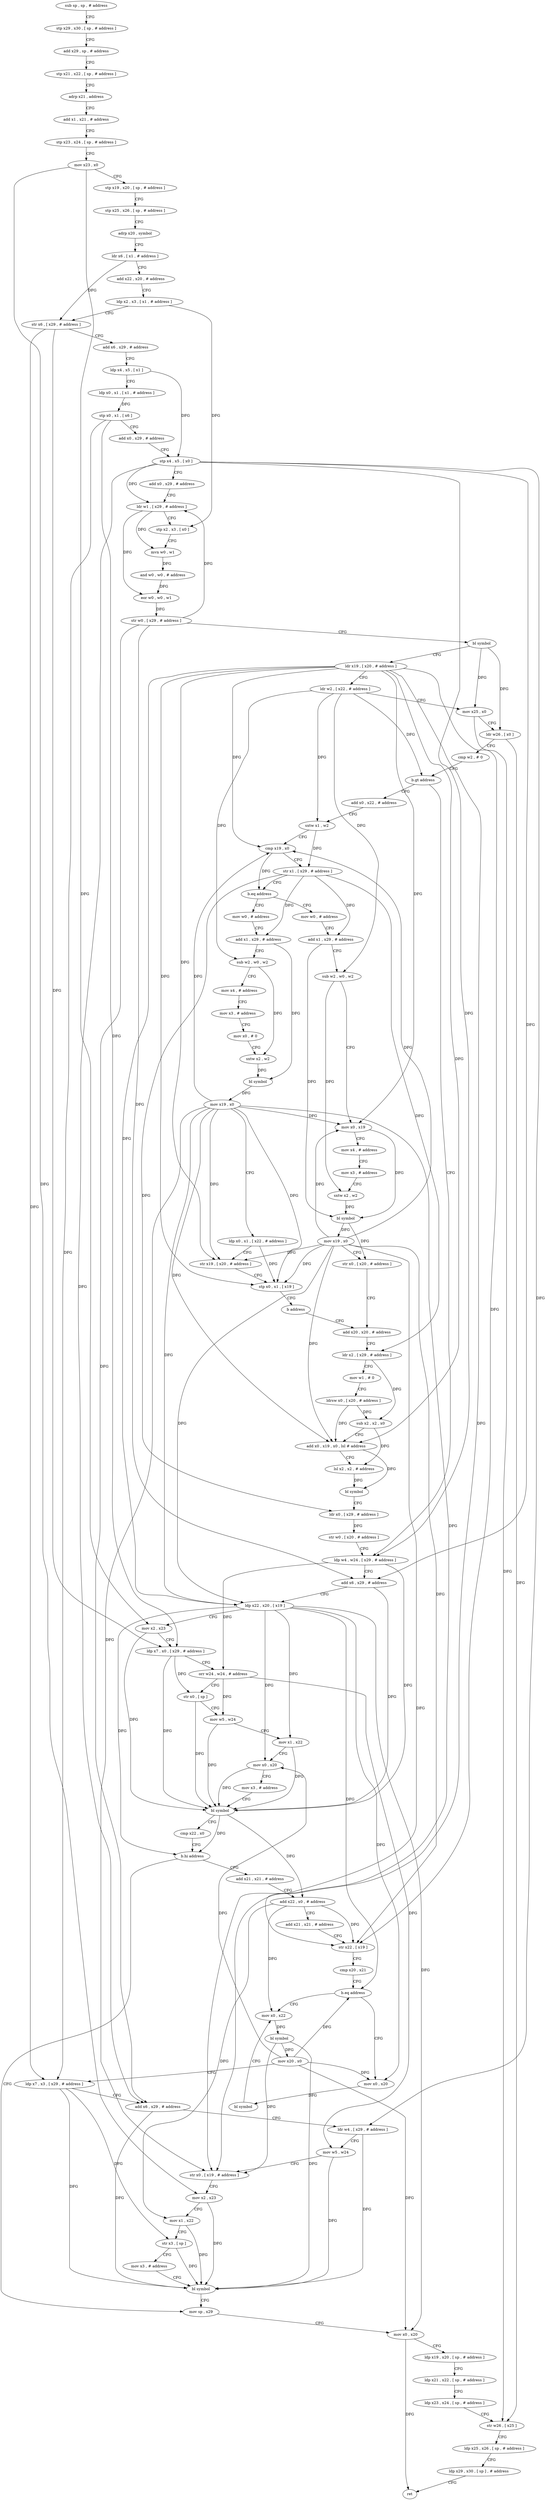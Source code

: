 digraph "func" {
"4351728" [label = "sub sp , sp , # address" ]
"4351732" [label = "stp x29 , x30 , [ sp , # address ]" ]
"4351736" [label = "add x29 , sp , # address" ]
"4351740" [label = "stp x21 , x22 , [ sp , # address ]" ]
"4351744" [label = "adrp x21 , address" ]
"4351748" [label = "add x1 , x21 , # address" ]
"4351752" [label = "stp x23 , x24 , [ sp , # address ]" ]
"4351756" [label = "mov x23 , x0" ]
"4351760" [label = "stp x19 , x20 , [ sp , # address ]" ]
"4351764" [label = "stp x25 , x26 , [ sp , # address ]" ]
"4351768" [label = "adrp x20 , symbol" ]
"4351772" [label = "ldr x6 , [ x1 , # address ]" ]
"4351776" [label = "add x22 , x20 , # address" ]
"4351780" [label = "ldp x2 , x3 , [ x1 , # address ]" ]
"4351784" [label = "str x6 , [ x29 , # address ]" ]
"4351788" [label = "add x6 , x29 , # address" ]
"4351792" [label = "ldp x4 , x5 , [ x1 ]" ]
"4351796" [label = "ldp x0 , x1 , [ x1 , # address ]" ]
"4351800" [label = "stp x0 , x1 , [ x6 ]" ]
"4351804" [label = "add x0 , x29 , # address" ]
"4351808" [label = "stp x4 , x5 , [ x0 ]" ]
"4351812" [label = "add x0 , x29 , # address" ]
"4351816" [label = "ldr w1 , [ x29 , # address ]" ]
"4351820" [label = "stp x2 , x3 , [ x0 ]" ]
"4351824" [label = "mvn w0 , w1" ]
"4351828" [label = "and w0 , w0 , # address" ]
"4351832" [label = "eor w0 , w0 , w1" ]
"4351836" [label = "str w0 , [ x29 , # address ]" ]
"4351840" [label = "bl symbol" ]
"4351844" [label = "ldr x19 , [ x20 , # address ]" ]
"4351848" [label = "ldr w2 , [ x22 , # address ]" ]
"4351852" [label = "mov x25 , x0" ]
"4351856" [label = "ldr w26 , [ x0 ]" ]
"4351860" [label = "cmp w2 , # 0" ]
"4351864" [label = "b.gt address" ]
"4351968" [label = "ldp w4 , w24 , [ x29 , # address ]" ]
"4351868" [label = "add x0 , x22 , # address" ]
"4351972" [label = "add x6 , x29 , # address" ]
"4351976" [label = "ldp x22 , x20 , [ x19 ]" ]
"4351980" [label = "mov x2 , x23" ]
"4351984" [label = "ldp x7 , x0 , [ x29 , # address ]" ]
"4351988" [label = "orr w24 , w24 , # address" ]
"4351992" [label = "str x0 , [ sp ]" ]
"4351996" [label = "mov w5 , w24" ]
"4352000" [label = "mov x1 , x22" ]
"4352004" [label = "mov x0 , x20" ]
"4352008" [label = "mov x3 , # address" ]
"4352012" [label = "bl symbol" ]
"4352016" [label = "cmp x22 , x0" ]
"4352020" [label = "b.hi address" ]
"4352108" [label = "mov sp , x29" ]
"4352024" [label = "add x21 , x21 , # address" ]
"4351872" [label = "sxtw x1 , w2" ]
"4351876" [label = "cmp x19 , x0" ]
"4351880" [label = "str x1 , [ x29 , # address ]" ]
"4351884" [label = "b.eq address" ]
"4352144" [label = "mov w0 , # address" ]
"4351888" [label = "mov w0 , # address" ]
"4352112" [label = "mov x0 , x20" ]
"4352116" [label = "ldp x19 , x20 , [ sp , # address ]" ]
"4352120" [label = "ldp x21 , x22 , [ sp , # address ]" ]
"4352124" [label = "ldp x23 , x24 , [ sp , # address ]" ]
"4352128" [label = "str w26 , [ x25 ]" ]
"4352132" [label = "ldp x25 , x26 , [ sp , # address ]" ]
"4352136" [label = "ldp x29 , x30 , [ sp ] , # address" ]
"4352140" [label = "ret" ]
"4352028" [label = "add x22 , x0 , # address" ]
"4352032" [label = "add x21 , x21 , # address" ]
"4352036" [label = "str x22 , [ x19 ]" ]
"4352040" [label = "cmp x20 , x21" ]
"4352044" [label = "b.eq address" ]
"4352056" [label = "mov x0 , x22" ]
"4352048" [label = "mov x0 , x20" ]
"4352148" [label = "add x1 , x29 , # address" ]
"4352152" [label = "sub w2 , w0 , w2" ]
"4352156" [label = "mov x4 , # address" ]
"4352160" [label = "mov x3 , # address" ]
"4352164" [label = "mov x0 , # 0" ]
"4352168" [label = "sxtw x2 , w2" ]
"4352172" [label = "bl symbol" ]
"4352176" [label = "mov x19 , x0" ]
"4352180" [label = "ldp x0 , x1 , [ x22 , # address ]" ]
"4352184" [label = "str x19 , [ x20 , # address ]" ]
"4352188" [label = "stp x0 , x1 , [ x19 ]" ]
"4352192" [label = "b address" ]
"4351928" [label = "add x20 , x20 , # address" ]
"4351892" [label = "add x1 , x29 , # address" ]
"4351896" [label = "sub w2 , w0 , w2" ]
"4351900" [label = "mov x0 , x19" ]
"4351904" [label = "mov x4 , # address" ]
"4351908" [label = "mov x3 , # address" ]
"4351912" [label = "sxtw x2 , w2" ]
"4351916" [label = "bl symbol" ]
"4351920" [label = "mov x19 , x0" ]
"4351924" [label = "str x0 , [ x20 , # address ]" ]
"4352060" [label = "bl symbol" ]
"4352064" [label = "mov x20 , x0" ]
"4352068" [label = "ldp x7 , x3 , [ x29 , # address ]" ]
"4352072" [label = "add x6 , x29 , # address" ]
"4352076" [label = "ldr w4 , [ x29 , # address ]" ]
"4352080" [label = "mov w5 , w24" ]
"4352084" [label = "str x0 , [ x19 , # address ]" ]
"4352088" [label = "mov x2 , x23" ]
"4352092" [label = "mov x1 , x22" ]
"4352096" [label = "str x3 , [ sp ]" ]
"4352100" [label = "mov x3 , # address" ]
"4352104" [label = "bl symbol" ]
"4352052" [label = "bl symbol" ]
"4351932" [label = "ldr x2 , [ x29 , # address ]" ]
"4351936" [label = "mov w1 , # 0" ]
"4351940" [label = "ldrsw x0 , [ x20 , # address ]" ]
"4351944" [label = "sub x2 , x2 , x0" ]
"4351948" [label = "add x0 , x19 , x0 , lsl # address" ]
"4351952" [label = "lsl x2 , x2 , # address" ]
"4351956" [label = "bl symbol" ]
"4351960" [label = "ldr x0 , [ x29 , # address ]" ]
"4351964" [label = "str w0 , [ x20 , # address ]" ]
"4351728" -> "4351732" [ label = "CFG" ]
"4351732" -> "4351736" [ label = "CFG" ]
"4351736" -> "4351740" [ label = "CFG" ]
"4351740" -> "4351744" [ label = "CFG" ]
"4351744" -> "4351748" [ label = "CFG" ]
"4351748" -> "4351752" [ label = "CFG" ]
"4351752" -> "4351756" [ label = "CFG" ]
"4351756" -> "4351760" [ label = "CFG" ]
"4351756" -> "4351980" [ label = "DFG" ]
"4351756" -> "4352088" [ label = "DFG" ]
"4351760" -> "4351764" [ label = "CFG" ]
"4351764" -> "4351768" [ label = "CFG" ]
"4351768" -> "4351772" [ label = "CFG" ]
"4351772" -> "4351776" [ label = "CFG" ]
"4351772" -> "4351784" [ label = "DFG" ]
"4351776" -> "4351780" [ label = "CFG" ]
"4351780" -> "4351784" [ label = "CFG" ]
"4351780" -> "4351820" [ label = "DFG" ]
"4351784" -> "4351788" [ label = "CFG" ]
"4351784" -> "4351984" [ label = "DFG" ]
"4351784" -> "4352068" [ label = "DFG" ]
"4351788" -> "4351792" [ label = "CFG" ]
"4351792" -> "4351796" [ label = "CFG" ]
"4351792" -> "4351808" [ label = "DFG" ]
"4351796" -> "4351800" [ label = "DFG" ]
"4351800" -> "4351804" [ label = "CFG" ]
"4351800" -> "4351984" [ label = "DFG" ]
"4351800" -> "4352068" [ label = "DFG" ]
"4351804" -> "4351808" [ label = "CFG" ]
"4351808" -> "4351812" [ label = "CFG" ]
"4351808" -> "4351968" [ label = "DFG" ]
"4351808" -> "4352076" [ label = "DFG" ]
"4351808" -> "4351816" [ label = "DFG" ]
"4351808" -> "4351972" [ label = "DFG" ]
"4351808" -> "4352072" [ label = "DFG" ]
"4351812" -> "4351816" [ label = "CFG" ]
"4351816" -> "4351820" [ label = "CFG" ]
"4351816" -> "4351824" [ label = "DFG" ]
"4351816" -> "4351832" [ label = "DFG" ]
"4351820" -> "4351824" [ label = "CFG" ]
"4351824" -> "4351828" [ label = "DFG" ]
"4351828" -> "4351832" [ label = "DFG" ]
"4351832" -> "4351836" [ label = "DFG" ]
"4351836" -> "4351840" [ label = "CFG" ]
"4351836" -> "4351816" [ label = "DFG" ]
"4351836" -> "4351972" [ label = "DFG" ]
"4351836" -> "4352072" [ label = "DFG" ]
"4351840" -> "4351844" [ label = "CFG" ]
"4351840" -> "4351852" [ label = "DFG" ]
"4351840" -> "4351856" [ label = "DFG" ]
"4351844" -> "4351848" [ label = "CFG" ]
"4351844" -> "4351976" [ label = "DFG" ]
"4351844" -> "4351876" [ label = "DFG" ]
"4351844" -> "4352036" [ label = "DFG" ]
"4351844" -> "4352184" [ label = "DFG" ]
"4351844" -> "4352188" [ label = "DFG" ]
"4351844" -> "4351900" [ label = "DFG" ]
"4351844" -> "4352084" [ label = "DFG" ]
"4351844" -> "4351948" [ label = "DFG" ]
"4351848" -> "4351852" [ label = "CFG" ]
"4351848" -> "4351864" [ label = "DFG" ]
"4351848" -> "4351872" [ label = "DFG" ]
"4351848" -> "4352152" [ label = "DFG" ]
"4351848" -> "4351896" [ label = "DFG" ]
"4351852" -> "4351856" [ label = "CFG" ]
"4351852" -> "4352128" [ label = "DFG" ]
"4351856" -> "4351860" [ label = "CFG" ]
"4351856" -> "4352128" [ label = "DFG" ]
"4351860" -> "4351864" [ label = "CFG" ]
"4351864" -> "4351968" [ label = "CFG" ]
"4351864" -> "4351868" [ label = "CFG" ]
"4351968" -> "4351972" [ label = "CFG" ]
"4351968" -> "4352012" [ label = "DFG" ]
"4351968" -> "4351988" [ label = "DFG" ]
"4351868" -> "4351872" [ label = "CFG" ]
"4351972" -> "4351976" [ label = "CFG" ]
"4351972" -> "4352012" [ label = "DFG" ]
"4351976" -> "4351980" [ label = "CFG" ]
"4351976" -> "4352000" [ label = "DFG" ]
"4351976" -> "4352020" [ label = "DFG" ]
"4351976" -> "4352004" [ label = "DFG" ]
"4351976" -> "4352112" [ label = "DFG" ]
"4351976" -> "4352044" [ label = "DFG" ]
"4351976" -> "4352048" [ label = "DFG" ]
"4351980" -> "4351984" [ label = "CFG" ]
"4351980" -> "4352012" [ label = "DFG" ]
"4351984" -> "4351988" [ label = "CFG" ]
"4351984" -> "4352012" [ label = "DFG" ]
"4351984" -> "4351992" [ label = "DFG" ]
"4351988" -> "4351992" [ label = "CFG" ]
"4351988" -> "4351996" [ label = "DFG" ]
"4351988" -> "4352080" [ label = "DFG" ]
"4351992" -> "4351996" [ label = "CFG" ]
"4351992" -> "4352012" [ label = "DFG" ]
"4351996" -> "4352000" [ label = "CFG" ]
"4351996" -> "4352012" [ label = "DFG" ]
"4352000" -> "4352004" [ label = "CFG" ]
"4352000" -> "4352012" [ label = "DFG" ]
"4352004" -> "4352008" [ label = "CFG" ]
"4352004" -> "4352012" [ label = "DFG" ]
"4352008" -> "4352012" [ label = "CFG" ]
"4352012" -> "4352016" [ label = "CFG" ]
"4352012" -> "4352020" [ label = "DFG" ]
"4352012" -> "4352028" [ label = "DFG" ]
"4352016" -> "4352020" [ label = "CFG" ]
"4352020" -> "4352108" [ label = "CFG" ]
"4352020" -> "4352024" [ label = "CFG" ]
"4352108" -> "4352112" [ label = "CFG" ]
"4352024" -> "4352028" [ label = "CFG" ]
"4351872" -> "4351876" [ label = "CFG" ]
"4351872" -> "4351880" [ label = "DFG" ]
"4351876" -> "4351880" [ label = "CFG" ]
"4351876" -> "4351884" [ label = "DFG" ]
"4351880" -> "4351884" [ label = "CFG" ]
"4351880" -> "4351932" [ label = "DFG" ]
"4351880" -> "4351960" [ label = "DFG" ]
"4351880" -> "4352148" [ label = "DFG" ]
"4351880" -> "4351892" [ label = "DFG" ]
"4351884" -> "4352144" [ label = "CFG" ]
"4351884" -> "4351888" [ label = "CFG" ]
"4352144" -> "4352148" [ label = "CFG" ]
"4351888" -> "4351892" [ label = "CFG" ]
"4352112" -> "4352116" [ label = "CFG" ]
"4352112" -> "4352140" [ label = "DFG" ]
"4352116" -> "4352120" [ label = "CFG" ]
"4352120" -> "4352124" [ label = "CFG" ]
"4352124" -> "4352128" [ label = "CFG" ]
"4352128" -> "4352132" [ label = "CFG" ]
"4352132" -> "4352136" [ label = "CFG" ]
"4352136" -> "4352140" [ label = "CFG" ]
"4352028" -> "4352032" [ label = "CFG" ]
"4352028" -> "4352036" [ label = "DFG" ]
"4352028" -> "4352056" [ label = "DFG" ]
"4352028" -> "4352092" [ label = "DFG" ]
"4352032" -> "4352036" [ label = "CFG" ]
"4352036" -> "4352040" [ label = "CFG" ]
"4352040" -> "4352044" [ label = "CFG" ]
"4352044" -> "4352056" [ label = "CFG" ]
"4352044" -> "4352048" [ label = "CFG" ]
"4352056" -> "4352060" [ label = "DFG" ]
"4352048" -> "4352052" [ label = "DFG" ]
"4352148" -> "4352152" [ label = "CFG" ]
"4352148" -> "4352172" [ label = "DFG" ]
"4352152" -> "4352156" [ label = "CFG" ]
"4352152" -> "4352168" [ label = "DFG" ]
"4352156" -> "4352160" [ label = "CFG" ]
"4352160" -> "4352164" [ label = "CFG" ]
"4352164" -> "4352168" [ label = "CFG" ]
"4352168" -> "4352172" [ label = "DFG" ]
"4352172" -> "4352176" [ label = "DFG" ]
"4352176" -> "4352180" [ label = "CFG" ]
"4352176" -> "4351976" [ label = "DFG" ]
"4352176" -> "4351876" [ label = "DFG" ]
"4352176" -> "4352036" [ label = "DFG" ]
"4352176" -> "4352184" [ label = "DFG" ]
"4352176" -> "4352188" [ label = "DFG" ]
"4352176" -> "4351900" [ label = "DFG" ]
"4352176" -> "4352084" [ label = "DFG" ]
"4352176" -> "4351948" [ label = "DFG" ]
"4352180" -> "4352184" [ label = "CFG" ]
"4352180" -> "4352188" [ label = "DFG" ]
"4352184" -> "4352188" [ label = "CFG" ]
"4352188" -> "4352192" [ label = "CFG" ]
"4352192" -> "4351928" [ label = "CFG" ]
"4351928" -> "4351932" [ label = "CFG" ]
"4351892" -> "4351896" [ label = "CFG" ]
"4351892" -> "4351916" [ label = "DFG" ]
"4351896" -> "4351900" [ label = "CFG" ]
"4351896" -> "4351912" [ label = "DFG" ]
"4351900" -> "4351904" [ label = "CFG" ]
"4351900" -> "4351916" [ label = "DFG" ]
"4351904" -> "4351908" [ label = "CFG" ]
"4351908" -> "4351912" [ label = "CFG" ]
"4351912" -> "4351916" [ label = "DFG" ]
"4351916" -> "4351920" [ label = "DFG" ]
"4351916" -> "4351924" [ label = "DFG" ]
"4351920" -> "4351924" [ label = "CFG" ]
"4351920" -> "4351976" [ label = "DFG" ]
"4351920" -> "4351876" [ label = "DFG" ]
"4351920" -> "4352184" [ label = "DFG" ]
"4351920" -> "4351900" [ label = "DFG" ]
"4351920" -> "4352036" [ label = "DFG" ]
"4351920" -> "4352188" [ label = "DFG" ]
"4351920" -> "4352084" [ label = "DFG" ]
"4351920" -> "4351948" [ label = "DFG" ]
"4351924" -> "4351928" [ label = "CFG" ]
"4352060" -> "4352064" [ label = "DFG" ]
"4352060" -> "4352084" [ label = "DFG" ]
"4352060" -> "4352104" [ label = "DFG" ]
"4352064" -> "4352068" [ label = "CFG" ]
"4352064" -> "4352004" [ label = "DFG" ]
"4352064" -> "4352112" [ label = "DFG" ]
"4352064" -> "4352044" [ label = "DFG" ]
"4352064" -> "4352048" [ label = "DFG" ]
"4352068" -> "4352072" [ label = "CFG" ]
"4352068" -> "4352104" [ label = "DFG" ]
"4352068" -> "4352096" [ label = "DFG" ]
"4352072" -> "4352076" [ label = "CFG" ]
"4352072" -> "4352104" [ label = "DFG" ]
"4352076" -> "4352080" [ label = "CFG" ]
"4352076" -> "4352104" [ label = "DFG" ]
"4352080" -> "4352084" [ label = "CFG" ]
"4352080" -> "4352104" [ label = "DFG" ]
"4352084" -> "4352088" [ label = "CFG" ]
"4352088" -> "4352092" [ label = "CFG" ]
"4352088" -> "4352104" [ label = "DFG" ]
"4352092" -> "4352096" [ label = "CFG" ]
"4352092" -> "4352104" [ label = "DFG" ]
"4352096" -> "4352100" [ label = "CFG" ]
"4352096" -> "4352104" [ label = "DFG" ]
"4352100" -> "4352104" [ label = "CFG" ]
"4352104" -> "4352108" [ label = "CFG" ]
"4352052" -> "4352056" [ label = "CFG" ]
"4351932" -> "4351936" [ label = "CFG" ]
"4351932" -> "4351944" [ label = "DFG" ]
"4351936" -> "4351940" [ label = "CFG" ]
"4351940" -> "4351944" [ label = "DFG" ]
"4351940" -> "4351948" [ label = "DFG" ]
"4351944" -> "4351948" [ label = "CFG" ]
"4351944" -> "4351952" [ label = "DFG" ]
"4351948" -> "4351952" [ label = "CFG" ]
"4351948" -> "4351956" [ label = "DFG" ]
"4351952" -> "4351956" [ label = "DFG" ]
"4351956" -> "4351960" [ label = "CFG" ]
"4351960" -> "4351964" [ label = "DFG" ]
"4351964" -> "4351968" [ label = "CFG" ]
}
